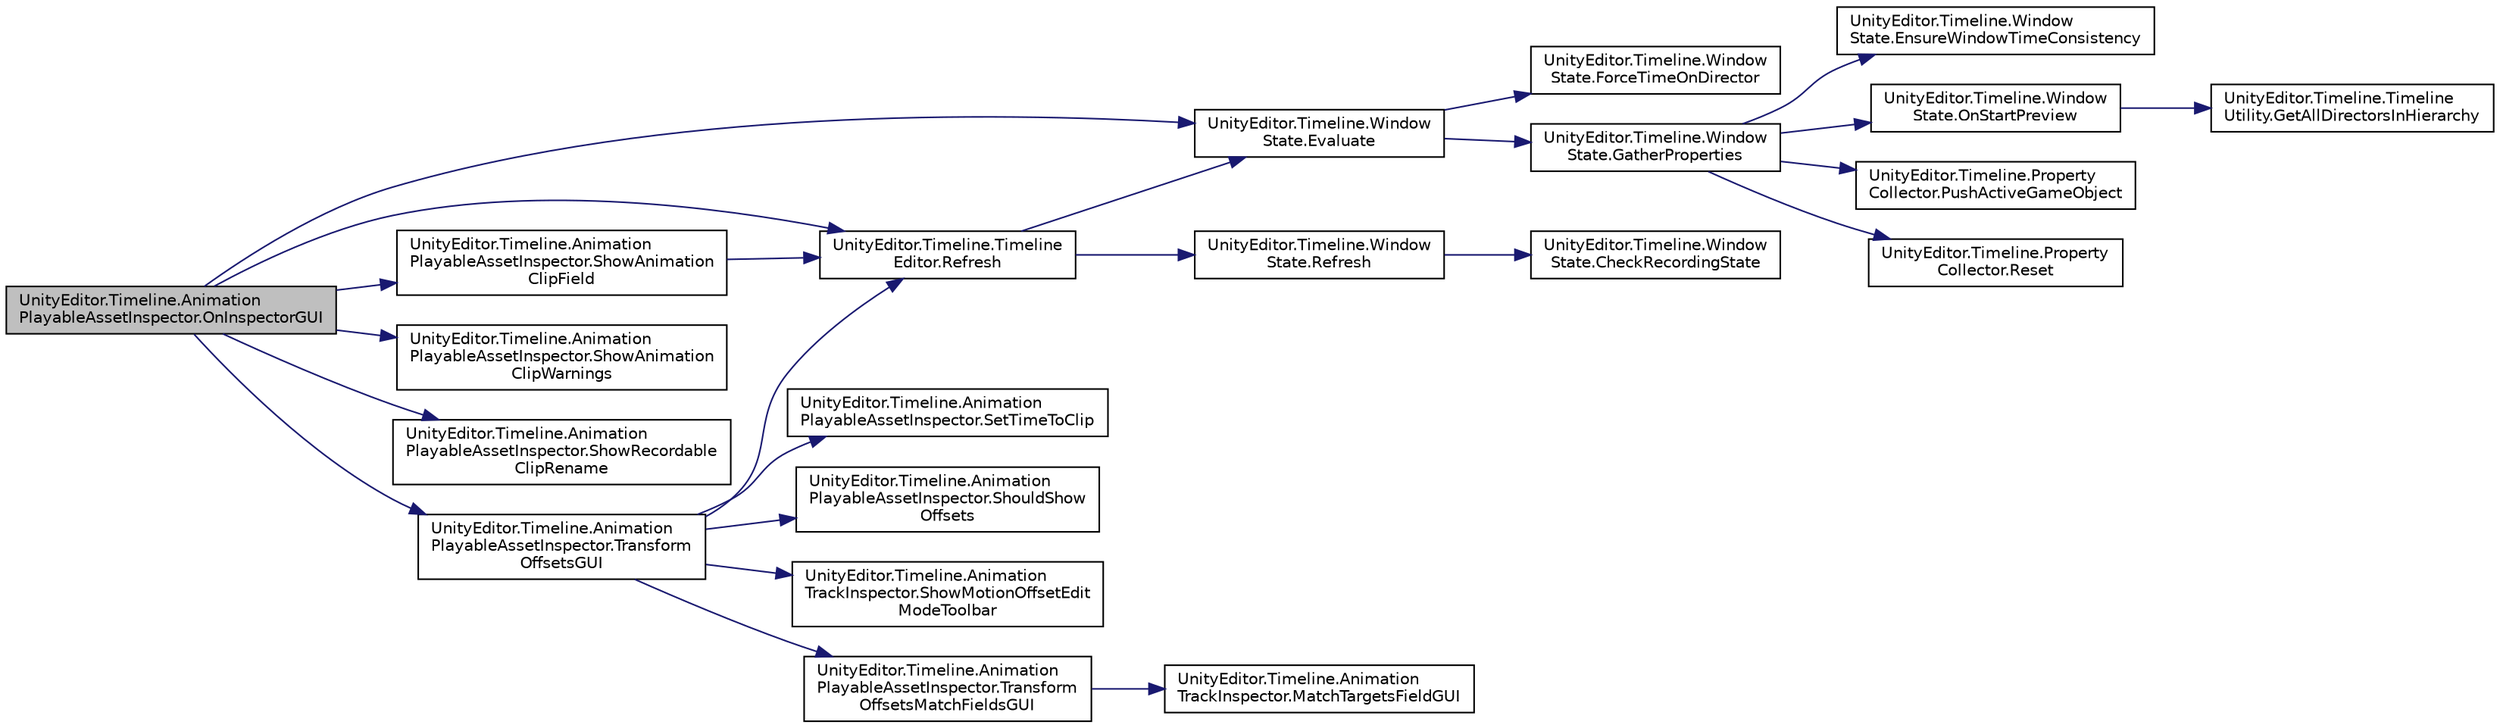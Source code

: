 digraph "UnityEditor.Timeline.AnimationPlayableAssetInspector.OnInspectorGUI"
{
 // LATEX_PDF_SIZE
  edge [fontname="Helvetica",fontsize="10",labelfontname="Helvetica",labelfontsize="10"];
  node [fontname="Helvetica",fontsize="10",shape=record];
  rankdir="LR";
  Node1 [label="UnityEditor.Timeline.Animation\lPlayableAssetInspector.OnInspectorGUI",height=0.2,width=0.4,color="black", fillcolor="grey75", style="filled", fontcolor="black",tooltip=" "];
  Node1 -> Node2 [color="midnightblue",fontsize="10",style="solid",fontname="Helvetica"];
  Node2 [label="UnityEditor.Timeline.Window\lState.Evaluate",height=0.2,width=0.4,color="black", fillcolor="white", style="filled",URL="$class_unity_editor_1_1_timeline_1_1_window_state.html#ab469068a54205d03f681a4ca66919395",tooltip=" "];
  Node2 -> Node3 [color="midnightblue",fontsize="10",style="solid",fontname="Helvetica"];
  Node3 [label="UnityEditor.Timeline.Window\lState.ForceTimeOnDirector",height=0.2,width=0.4,color="black", fillcolor="white", style="filled",URL="$class_unity_editor_1_1_timeline_1_1_window_state.html#aea2333ae4710318917af92209b39eadb",tooltip=" "];
  Node2 -> Node4 [color="midnightblue",fontsize="10",style="solid",fontname="Helvetica"];
  Node4 [label="UnityEditor.Timeline.Window\lState.GatherProperties",height=0.2,width=0.4,color="black", fillcolor="white", style="filled",URL="$class_unity_editor_1_1_timeline_1_1_window_state.html#a1f9998b0966727995f7fae56654ae710",tooltip=" "];
  Node4 -> Node5 [color="midnightblue",fontsize="10",style="solid",fontname="Helvetica"];
  Node5 [label="UnityEditor.Timeline.Window\lState.EnsureWindowTimeConsistency",height=0.2,width=0.4,color="black", fillcolor="white", style="filled",URL="$class_unity_editor_1_1_timeline_1_1_window_state.html#a22b227f8710893c4e45421065796d931",tooltip=" "];
  Node4 -> Node6 [color="midnightblue",fontsize="10",style="solid",fontname="Helvetica"];
  Node6 [label="UnityEditor.Timeline.Window\lState.OnStartPreview",height=0.2,width=0.4,color="black", fillcolor="white", style="filled",URL="$class_unity_editor_1_1_timeline_1_1_window_state.html#a10d4234e15b07f830028514ffbac7205",tooltip=" "];
  Node6 -> Node7 [color="midnightblue",fontsize="10",style="solid",fontname="Helvetica"];
  Node7 [label="UnityEditor.Timeline.Timeline\lUtility.GetAllDirectorsInHierarchy",height=0.2,width=0.4,color="black", fillcolor="white", style="filled",URL="$class_unity_editor_1_1_timeline_1_1_timeline_utility.html#a5ae4869a533943c5c177538b837617f7",tooltip=" "];
  Node4 -> Node8 [color="midnightblue",fontsize="10",style="solid",fontname="Helvetica"];
  Node8 [label="UnityEditor.Timeline.Property\lCollector.PushActiveGameObject",height=0.2,width=0.4,color="black", fillcolor="white", style="filled",URL="$class_unity_editor_1_1_timeline_1_1_property_collector.html#ab5b227238401338388b6f4459dd5f27a",tooltip="Sets the active game object for subsequent property modifications."];
  Node4 -> Node9 [color="midnightblue",fontsize="10",style="solid",fontname="Helvetica"];
  Node9 [label="UnityEditor.Timeline.Property\lCollector.Reset",height=0.2,width=0.4,color="black", fillcolor="white", style="filled",URL="$class_unity_editor_1_1_timeline_1_1_property_collector.html#a71b18b03f8b8bd036a73a9c56ca7210e",tooltip=" "];
  Node1 -> Node10 [color="midnightblue",fontsize="10",style="solid",fontname="Helvetica"];
  Node10 [label="UnityEditor.Timeline.Timeline\lEditor.Refresh",height=0.2,width=0.4,color="black", fillcolor="white", style="filled",URL="$class_unity_editor_1_1_timeline_1_1_timeline_editor.html#aac9130b771a4f65a484abe4ec3df471d",tooltip=" "];
  Node10 -> Node2 [color="midnightblue",fontsize="10",style="solid",fontname="Helvetica"];
  Node10 -> Node11 [color="midnightblue",fontsize="10",style="solid",fontname="Helvetica"];
  Node11 [label="UnityEditor.Timeline.Window\lState.Refresh",height=0.2,width=0.4,color="black", fillcolor="white", style="filled",URL="$class_unity_editor_1_1_timeline_1_1_window_state.html#a773c3585d8ee2c63765f06afa6536990",tooltip=" "];
  Node11 -> Node12 [color="midnightblue",fontsize="10",style="solid",fontname="Helvetica"];
  Node12 [label="UnityEditor.Timeline.Window\lState.CheckRecordingState",height=0.2,width=0.4,color="black", fillcolor="white", style="filled",URL="$class_unity_editor_1_1_timeline_1_1_window_state.html#afe83a6fd2e6916ff712417f5abbc4287",tooltip=" "];
  Node1 -> Node13 [color="midnightblue",fontsize="10",style="solid",fontname="Helvetica"];
  Node13 [label="UnityEditor.Timeline.Animation\lPlayableAssetInspector.ShowAnimation\lClipField",height=0.2,width=0.4,color="black", fillcolor="white", style="filled",URL="$class_unity_editor_1_1_timeline_1_1_animation_playable_asset_inspector.html#a16cc000274371190ae4d8ce6badd957a",tooltip=" "];
  Node13 -> Node10 [color="midnightblue",fontsize="10",style="solid",fontname="Helvetica"];
  Node1 -> Node14 [color="midnightblue",fontsize="10",style="solid",fontname="Helvetica"];
  Node14 [label="UnityEditor.Timeline.Animation\lPlayableAssetInspector.ShowAnimation\lClipWarnings",height=0.2,width=0.4,color="black", fillcolor="white", style="filled",URL="$class_unity_editor_1_1_timeline_1_1_animation_playable_asset_inspector.html#a5cc29ccd5ce2a6e8e56c78cc26bd0969",tooltip=" "];
  Node1 -> Node15 [color="midnightblue",fontsize="10",style="solid",fontname="Helvetica"];
  Node15 [label="UnityEditor.Timeline.Animation\lPlayableAssetInspector.ShowRecordable\lClipRename",height=0.2,width=0.4,color="black", fillcolor="white", style="filled",URL="$class_unity_editor_1_1_timeline_1_1_animation_playable_asset_inspector.html#adce74dcc887b531d8ea4494c55b8a44f",tooltip=" "];
  Node1 -> Node16 [color="midnightblue",fontsize="10",style="solid",fontname="Helvetica"];
  Node16 [label="UnityEditor.Timeline.Animation\lPlayableAssetInspector.Transform\lOffsetsGUI",height=0.2,width=0.4,color="black", fillcolor="white", style="filled",URL="$class_unity_editor_1_1_timeline_1_1_animation_playable_asset_inspector.html#a301db27db203ad0c07bbce0ee2c11bf8",tooltip=" "];
  Node16 -> Node10 [color="midnightblue",fontsize="10",style="solid",fontname="Helvetica"];
  Node16 -> Node17 [color="midnightblue",fontsize="10",style="solid",fontname="Helvetica"];
  Node17 [label="UnityEditor.Timeline.Animation\lPlayableAssetInspector.SetTimeToClip",height=0.2,width=0.4,color="black", fillcolor="white", style="filled",URL="$class_unity_editor_1_1_timeline_1_1_animation_playable_asset_inspector.html#ab29dc1269ccb3047017cc8eea89cccfe",tooltip=" "];
  Node16 -> Node18 [color="midnightblue",fontsize="10",style="solid",fontname="Helvetica"];
  Node18 [label="UnityEditor.Timeline.Animation\lPlayableAssetInspector.ShouldShow\lOffsets",height=0.2,width=0.4,color="black", fillcolor="white", style="filled",URL="$class_unity_editor_1_1_timeline_1_1_animation_playable_asset_inspector.html#a39fbbba4d705794e7a559c59a251b57b",tooltip=" "];
  Node16 -> Node19 [color="midnightblue",fontsize="10",style="solid",fontname="Helvetica"];
  Node19 [label="UnityEditor.Timeline.Animation\lTrackInspector.ShowMotionOffsetEdit\lModeToolbar",height=0.2,width=0.4,color="black", fillcolor="white", style="filled",URL="$class_unity_editor_1_1_timeline_1_1_animation_track_inspector.html#ab6b738a29fed001ad61e461ab839dc67",tooltip=" "];
  Node16 -> Node20 [color="midnightblue",fontsize="10",style="solid",fontname="Helvetica"];
  Node20 [label="UnityEditor.Timeline.Animation\lPlayableAssetInspector.Transform\lOffsetsMatchFieldsGUI",height=0.2,width=0.4,color="black", fillcolor="white", style="filled",URL="$class_unity_editor_1_1_timeline_1_1_animation_playable_asset_inspector.html#a5f02331dffbc124895fe60d75fc54c1f",tooltip=" "];
  Node20 -> Node21 [color="midnightblue",fontsize="10",style="solid",fontname="Helvetica"];
  Node21 [label="UnityEditor.Timeline.Animation\lTrackInspector.MatchTargetsFieldGUI",height=0.2,width=0.4,color="black", fillcolor="white", style="filled",URL="$class_unity_editor_1_1_timeline_1_1_animation_track_inspector.html#aae38c8f3378cef3e187286ecf7fa8ea7",tooltip=" "];
}
